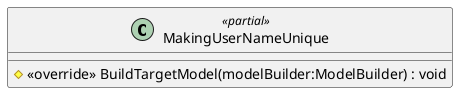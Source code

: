 @startuml
class MakingUserNameUnique <<partial>> {
    # <<override>> BuildTargetModel(modelBuilder:ModelBuilder) : void
}
@enduml
